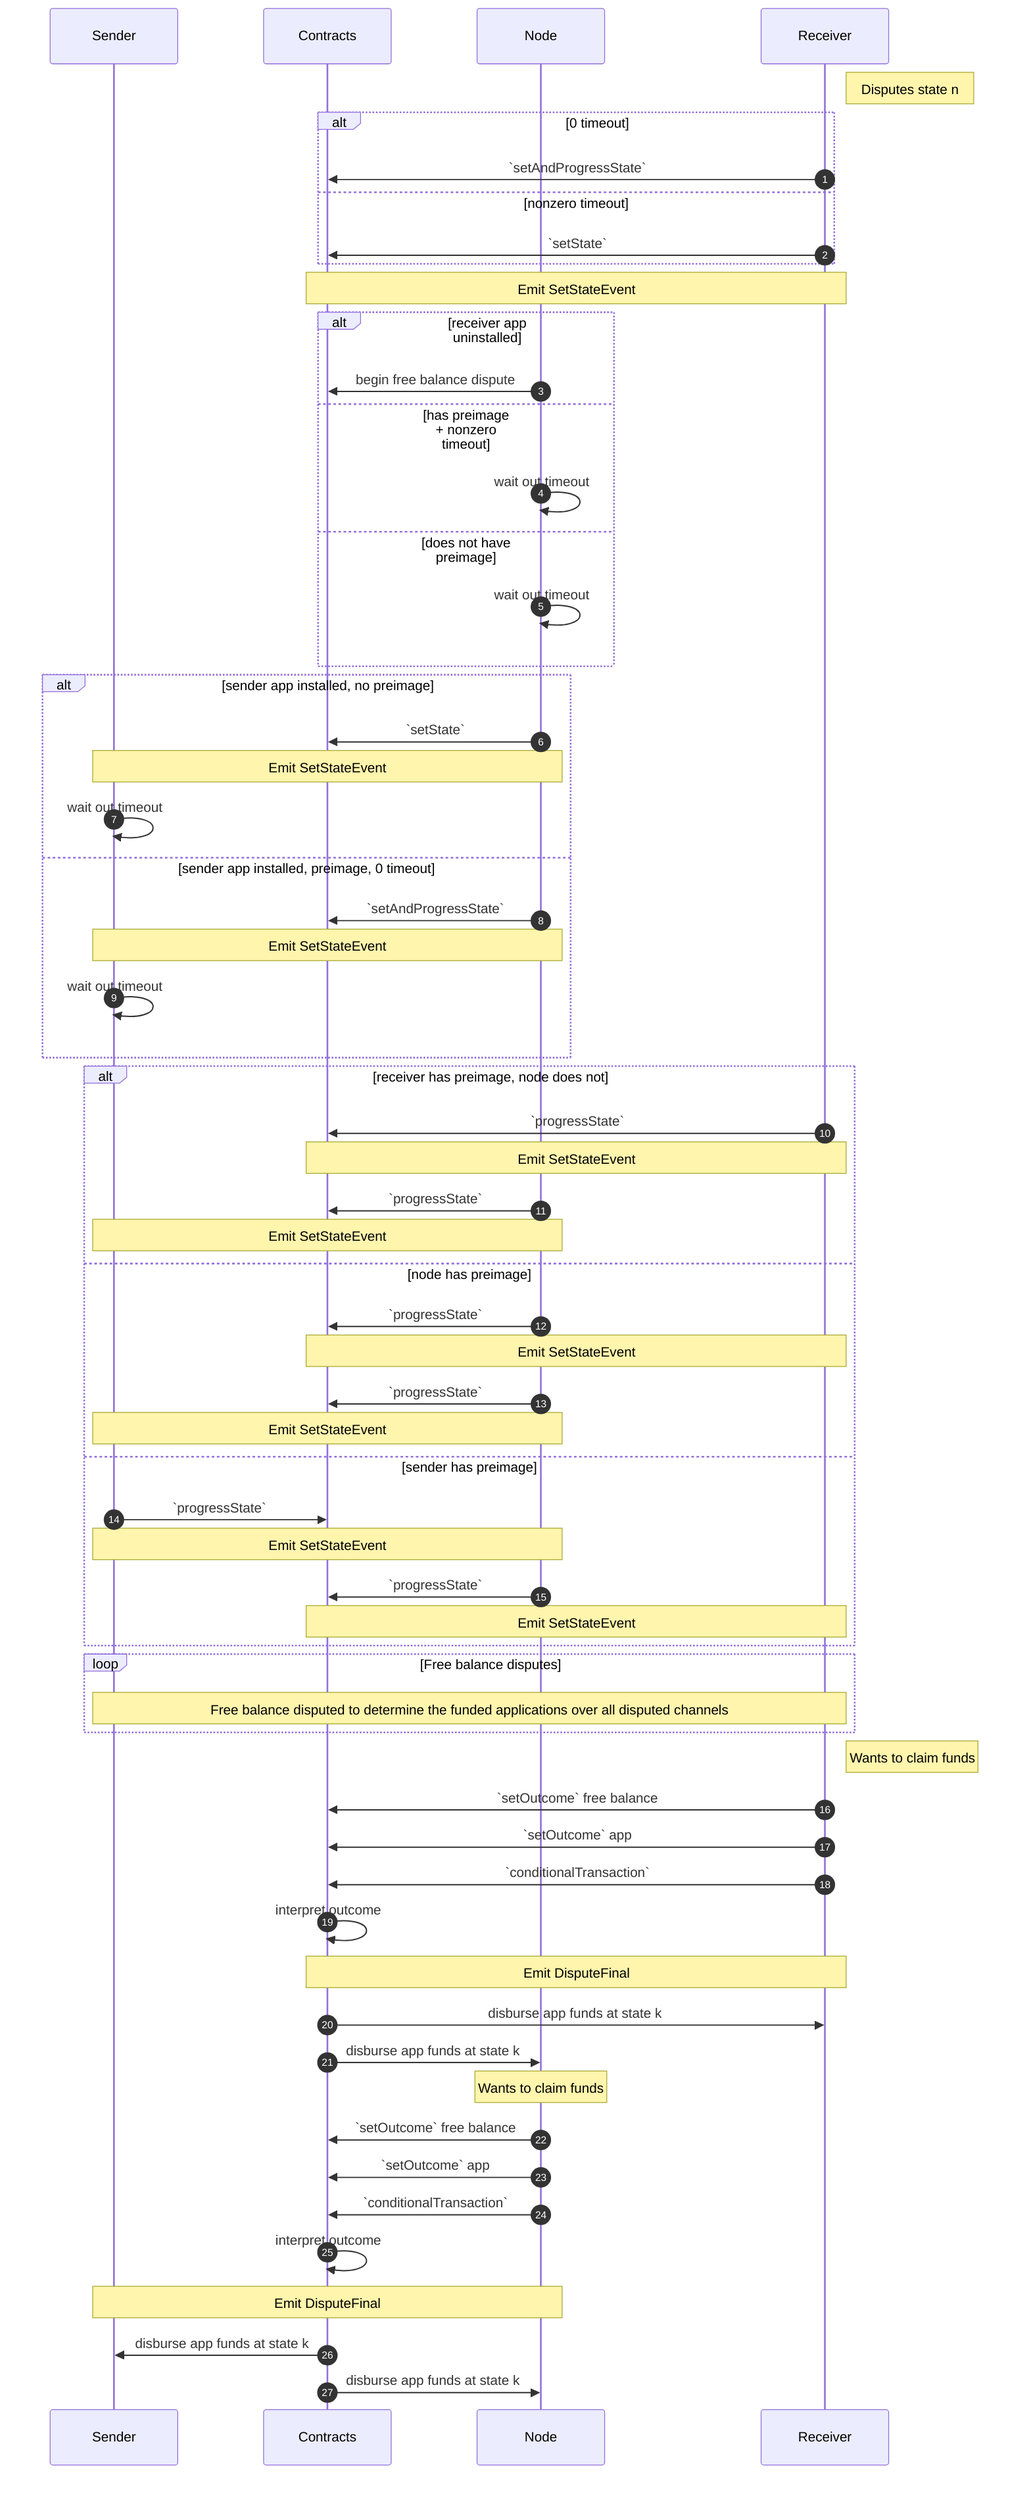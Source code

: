 sequenceDiagram
  participant Sender
  participant Contracts
  participant Node
  participant Receiver

  autonumber

  Note right of Receiver: Disputes state n

  alt 0 timeout
    Receiver->>Contracts: `setAndProgressState`

  else nonzero timeout
    Receiver->>Contracts: `setState`

  end

  Note over Receiver,Contracts: Emit SetStateEvent
  
  alt receiver app uninstalled
    Node->>Contracts: begin free balance dispute

  else has preimage + nonzero timeout
    Node->>Node: wait out timeout

  else does not have preimage
    Node->>Node: wait out timeout

  end

  alt sender app installed, no preimage
    Node->>Contracts: `setState`
    Note over Sender,Node: Emit SetStateEvent
    Sender->>Sender: wait out timeout

  else sender app installed, preimage, 0 timeout
    Node->>Contracts: `setAndProgressState`
    Note over Sender,Node: Emit SetStateEvent
    Sender->>Sender: wait out timeout

  end

  alt receiver has preimage, node does not
    Receiver->>Contracts: `progressState`
    Note over Receiver,Contracts: Emit SetStateEvent

    Node->>Contracts: `progressState`
    Note over Sender,Node: Emit SetStateEvent

  else node has preimage
    Node->>Contracts: `progressState`
    Note over Receiver,Contracts: Emit SetStateEvent

    Node->>Contracts: `progressState`
    Note over Sender,Node: Emit SetStateEvent

  else sender has preimage
    Sender->>Contracts: `progressState`
    Note over Sender,Node: Emit SetStateEvent

    Node->>Contracts: `progressState`
    Note over Receiver,Contracts: Emit SetStateEvent

  end

  loop Free balance disputes
    Note over Sender,Receiver: Free balance disputed to determine the funded applications over all disputed channels
  end

  Note right of Receiver: Wants to claim funds
  Receiver->>Contracts: `setOutcome` free balance
  Receiver->>Contracts: `setOutcome` app
  Receiver->>Contracts: `conditionalTransaction`
  
  Contracts->>Contracts: interpret outcome
  Note over Receiver,Contracts: Emit DisputeFinal
  Contracts->>Receiver: disburse app funds at state k
  Contracts->>Node: disburse app funds at state k

  Note over Node: Wants to claim funds
  Node->>Contracts: `setOutcome` free balance
  Node->>Contracts: `setOutcome` app
  Node->>Contracts: `conditionalTransaction`
  
  Contracts->>Contracts: interpret outcome
  Note over Sender,Node: Emit DisputeFinal
  Contracts->>Sender: disburse app funds at state k
  Contracts->>Node: disburse app funds at state k